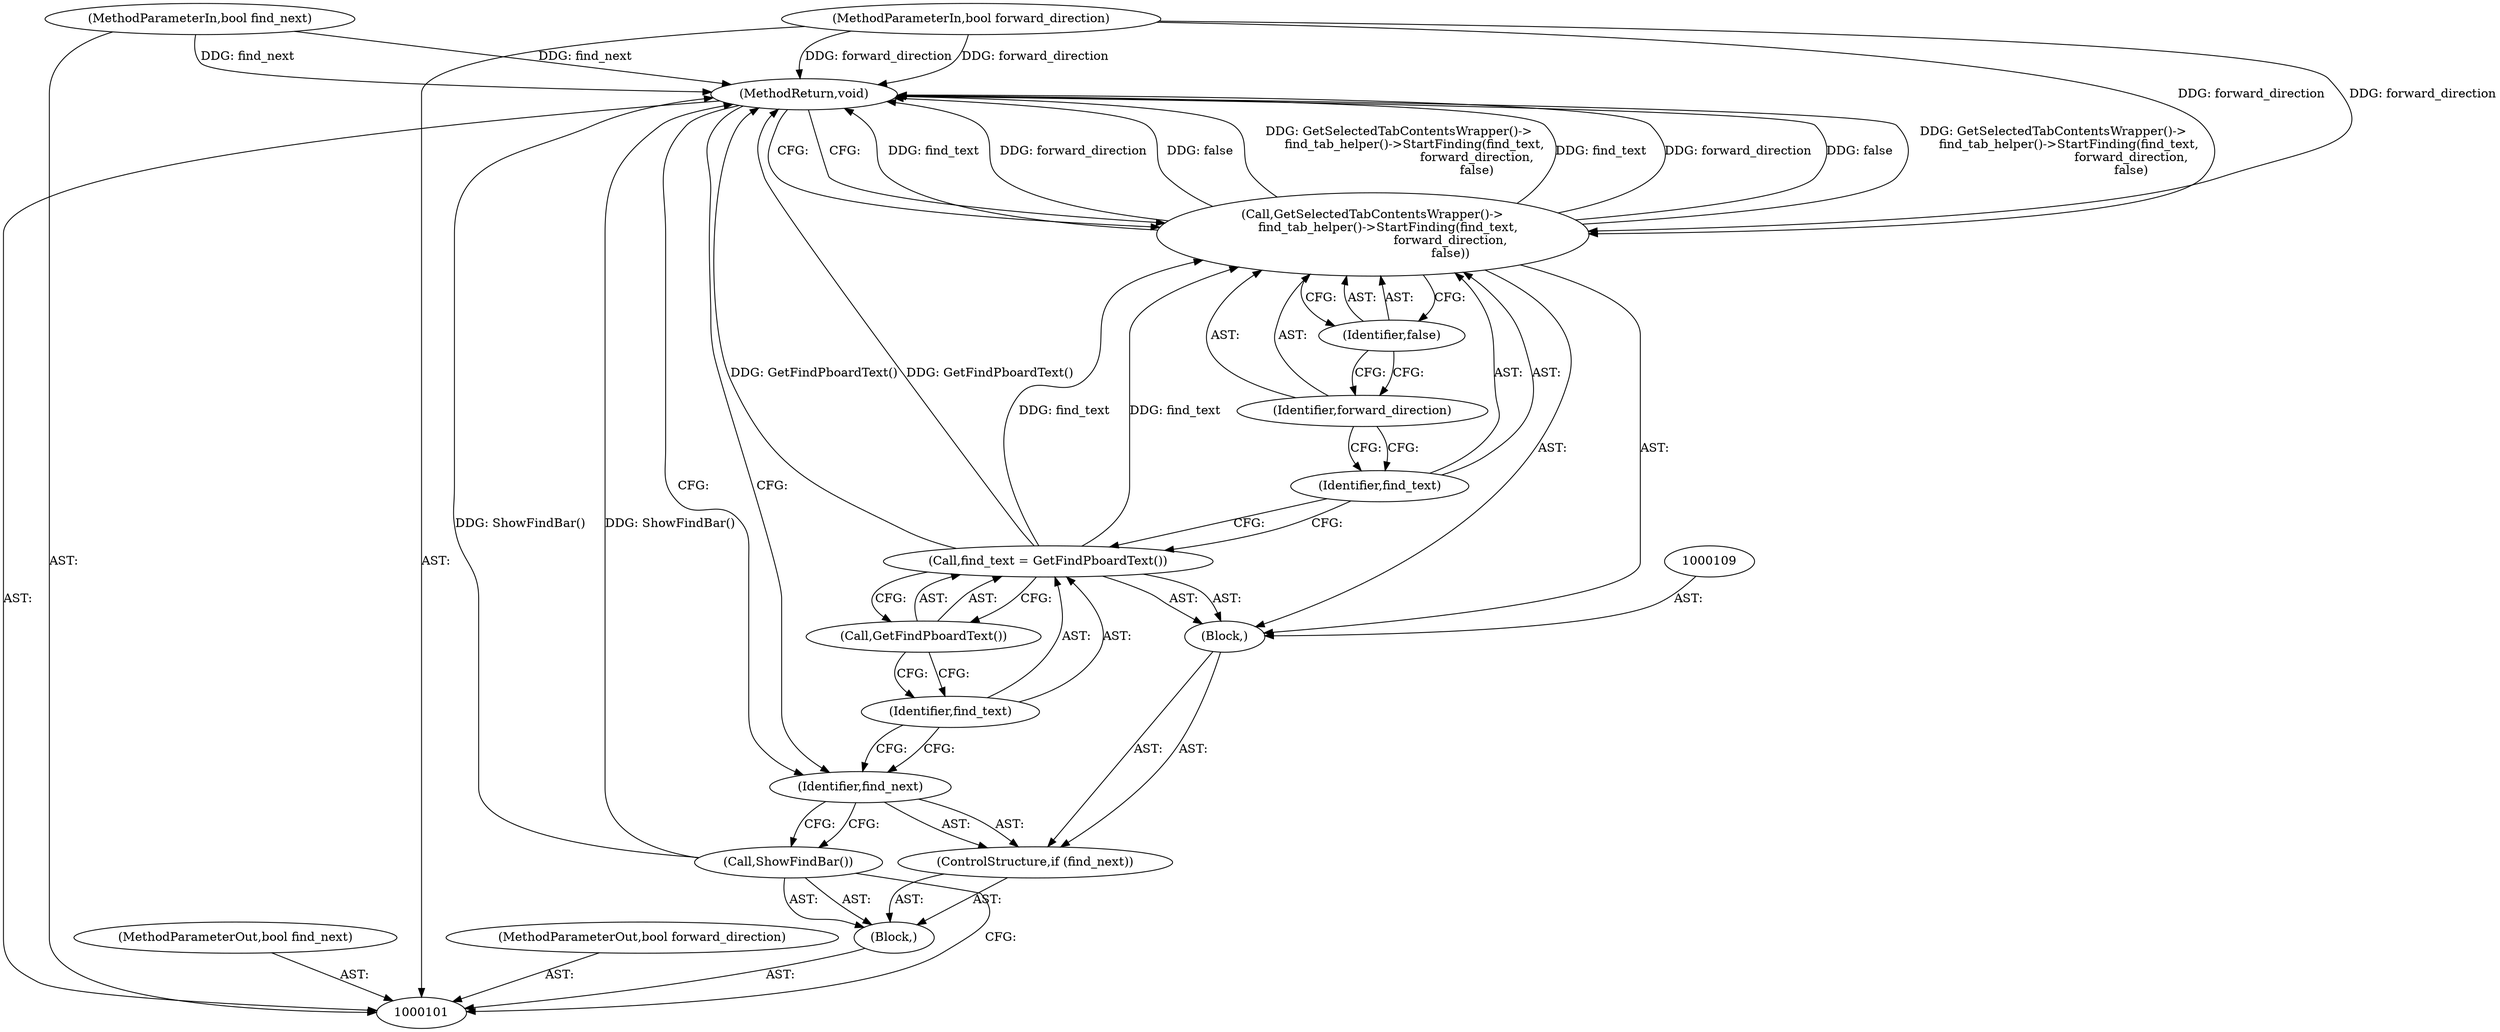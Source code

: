 digraph "0_Chrome_c90c6ca59378d7e86d1a2f28fe96bada35df1508_0" {
"1000117" [label="(MethodReturn,void)"];
"1000102" [label="(MethodParameterIn,bool find_next)"];
"1000140" [label="(MethodParameterOut,bool find_next)"];
"1000103" [label="(MethodParameterIn,bool forward_direction)"];
"1000141" [label="(MethodParameterOut,bool forward_direction)"];
"1000104" [label="(Block,)"];
"1000115" [label="(Identifier,forward_direction)"];
"1000116" [label="(Identifier,false)"];
"1000105" [label="(Call,ShowFindBar())"];
"1000106" [label="(ControlStructure,if (find_next))"];
"1000107" [label="(Identifier,find_next)"];
"1000108" [label="(Block,)"];
"1000112" [label="(Call,GetFindPboardText())"];
"1000110" [label="(Call,find_text = GetFindPboardText())"];
"1000111" [label="(Identifier,find_text)"];
"1000113" [label="(Call,GetSelectedTabContentsWrapper()->\n        find_tab_helper()->StartFinding(find_text,\n                                        forward_direction,\n                                        false))"];
"1000114" [label="(Identifier,find_text)"];
"1000117" -> "1000101"  [label="AST: "];
"1000117" -> "1000113"  [label="CFG: "];
"1000117" -> "1000107"  [label="CFG: "];
"1000105" -> "1000117"  [label="DDG: ShowFindBar()"];
"1000113" -> "1000117"  [label="DDG: find_text"];
"1000113" -> "1000117"  [label="DDG: forward_direction"];
"1000113" -> "1000117"  [label="DDG: false"];
"1000113" -> "1000117"  [label="DDG: GetSelectedTabContentsWrapper()->\n        find_tab_helper()->StartFinding(find_text,\n                                        forward_direction,\n                                        false)"];
"1000103" -> "1000117"  [label="DDG: forward_direction"];
"1000102" -> "1000117"  [label="DDG: find_next"];
"1000110" -> "1000117"  [label="DDG: GetFindPboardText()"];
"1000102" -> "1000101"  [label="AST: "];
"1000102" -> "1000117"  [label="DDG: find_next"];
"1000140" -> "1000101"  [label="AST: "];
"1000103" -> "1000101"  [label="AST: "];
"1000103" -> "1000117"  [label="DDG: forward_direction"];
"1000103" -> "1000113"  [label="DDG: forward_direction"];
"1000141" -> "1000101"  [label="AST: "];
"1000104" -> "1000101"  [label="AST: "];
"1000105" -> "1000104"  [label="AST: "];
"1000106" -> "1000104"  [label="AST: "];
"1000115" -> "1000113"  [label="AST: "];
"1000115" -> "1000114"  [label="CFG: "];
"1000116" -> "1000115"  [label="CFG: "];
"1000116" -> "1000113"  [label="AST: "];
"1000116" -> "1000115"  [label="CFG: "];
"1000113" -> "1000116"  [label="CFG: "];
"1000105" -> "1000104"  [label="AST: "];
"1000105" -> "1000101"  [label="CFG: "];
"1000107" -> "1000105"  [label="CFG: "];
"1000105" -> "1000117"  [label="DDG: ShowFindBar()"];
"1000106" -> "1000104"  [label="AST: "];
"1000107" -> "1000106"  [label="AST: "];
"1000108" -> "1000106"  [label="AST: "];
"1000107" -> "1000106"  [label="AST: "];
"1000107" -> "1000105"  [label="CFG: "];
"1000111" -> "1000107"  [label="CFG: "];
"1000117" -> "1000107"  [label="CFG: "];
"1000108" -> "1000106"  [label="AST: "];
"1000109" -> "1000108"  [label="AST: "];
"1000110" -> "1000108"  [label="AST: "];
"1000113" -> "1000108"  [label="AST: "];
"1000112" -> "1000110"  [label="AST: "];
"1000112" -> "1000111"  [label="CFG: "];
"1000110" -> "1000112"  [label="CFG: "];
"1000110" -> "1000108"  [label="AST: "];
"1000110" -> "1000112"  [label="CFG: "];
"1000111" -> "1000110"  [label="AST: "];
"1000112" -> "1000110"  [label="AST: "];
"1000114" -> "1000110"  [label="CFG: "];
"1000110" -> "1000117"  [label="DDG: GetFindPboardText()"];
"1000110" -> "1000113"  [label="DDG: find_text"];
"1000111" -> "1000110"  [label="AST: "];
"1000111" -> "1000107"  [label="CFG: "];
"1000112" -> "1000111"  [label="CFG: "];
"1000113" -> "1000108"  [label="AST: "];
"1000113" -> "1000116"  [label="CFG: "];
"1000114" -> "1000113"  [label="AST: "];
"1000115" -> "1000113"  [label="AST: "];
"1000116" -> "1000113"  [label="AST: "];
"1000117" -> "1000113"  [label="CFG: "];
"1000113" -> "1000117"  [label="DDG: find_text"];
"1000113" -> "1000117"  [label="DDG: forward_direction"];
"1000113" -> "1000117"  [label="DDG: false"];
"1000113" -> "1000117"  [label="DDG: GetSelectedTabContentsWrapper()->\n        find_tab_helper()->StartFinding(find_text,\n                                        forward_direction,\n                                        false)"];
"1000110" -> "1000113"  [label="DDG: find_text"];
"1000103" -> "1000113"  [label="DDG: forward_direction"];
"1000114" -> "1000113"  [label="AST: "];
"1000114" -> "1000110"  [label="CFG: "];
"1000115" -> "1000114"  [label="CFG: "];
}
